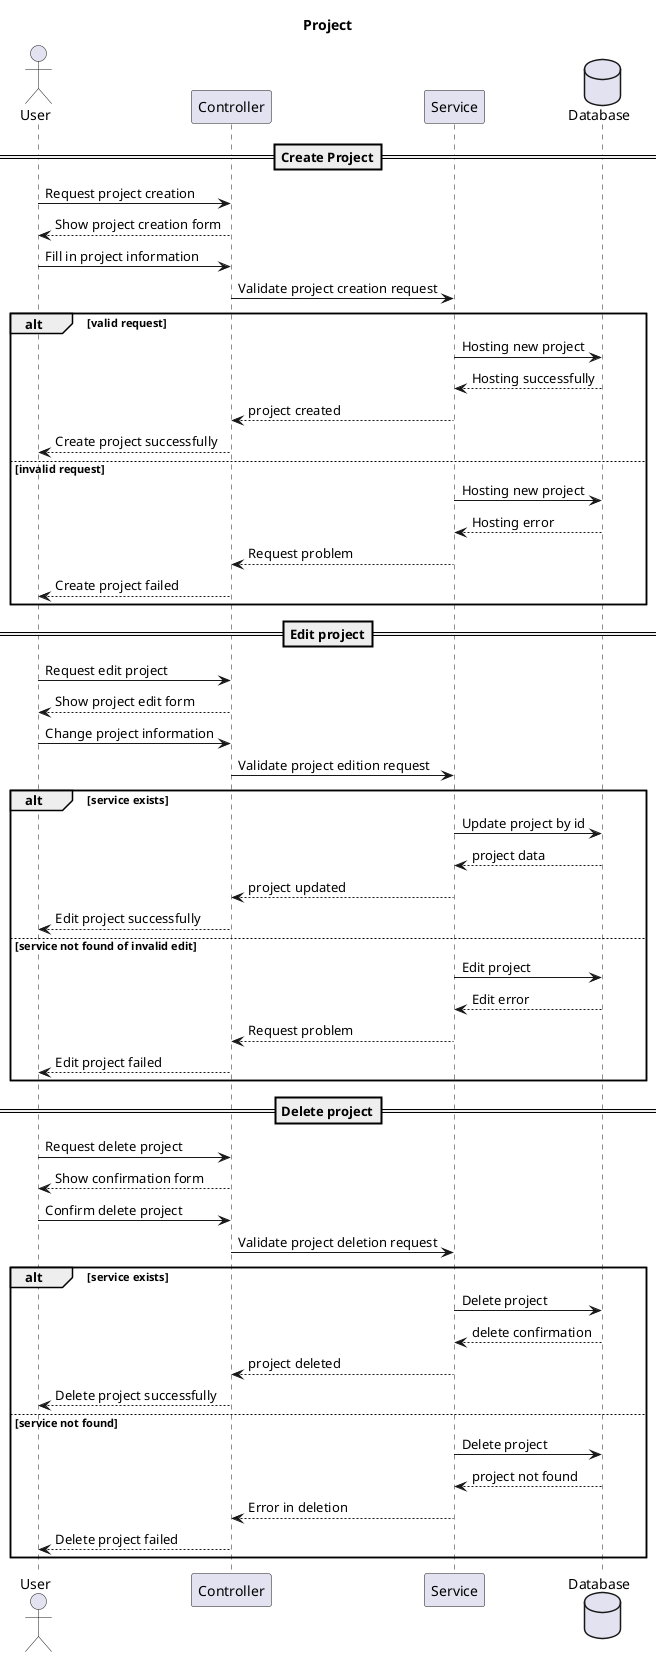 @startuml
title Project
actor User as User
participant Controller
participant Service 
database Database 

==Create Project==
User->Controller: Request project creation
Controller-->User: Show project creation form
User->Controller: Fill in project information
Controller->Service: Validate project creation request
alt valid request
    Service->Database: Hosting new project
    Database-->Service: Hosting successfully
    Service-->Controller: project created
    Controller-->User: Create project successfully
else invalid request
    Service->Database: Hosting new project
    Database-->Service: Hosting error
    Service-->Controller: Request problem
    Controller-->User: Create project failed
end
==Edit project==
User->Controller: Request edit project
Controller-->User: Show project edit form
User->Controller: Change project information
Controller->Service: Validate project edition request
alt service exists
    Service->Database: Update project by id
    Database-->Service: project data
    Service-->Controller: project updated
    Controller-->User: Edit project successfully
else service not found of invalid edit 
    Service->Database: Edit project
    Database-->Service: Edit error
    Service-->Controller: Request problem
    Controller-->User: Edit project failed
end
==Delete project==
User->Controller: Request delete project
Controller-->User: Show confirmation form
User->Controller: Confirm delete project
Controller->Service: Validate project deletion request
alt service exists
    Service->Database: Delete project
    Database-->Service: delete confirmation
    Service-->Controller: project deleted
    Controller-->User: Delete project successfully
else service not found
    Service->Database: Delete project
    Database-->Service: project not found
    Service-->Controller: Error in deletion
    Controller-->User: Delete project failed
end
@enduml